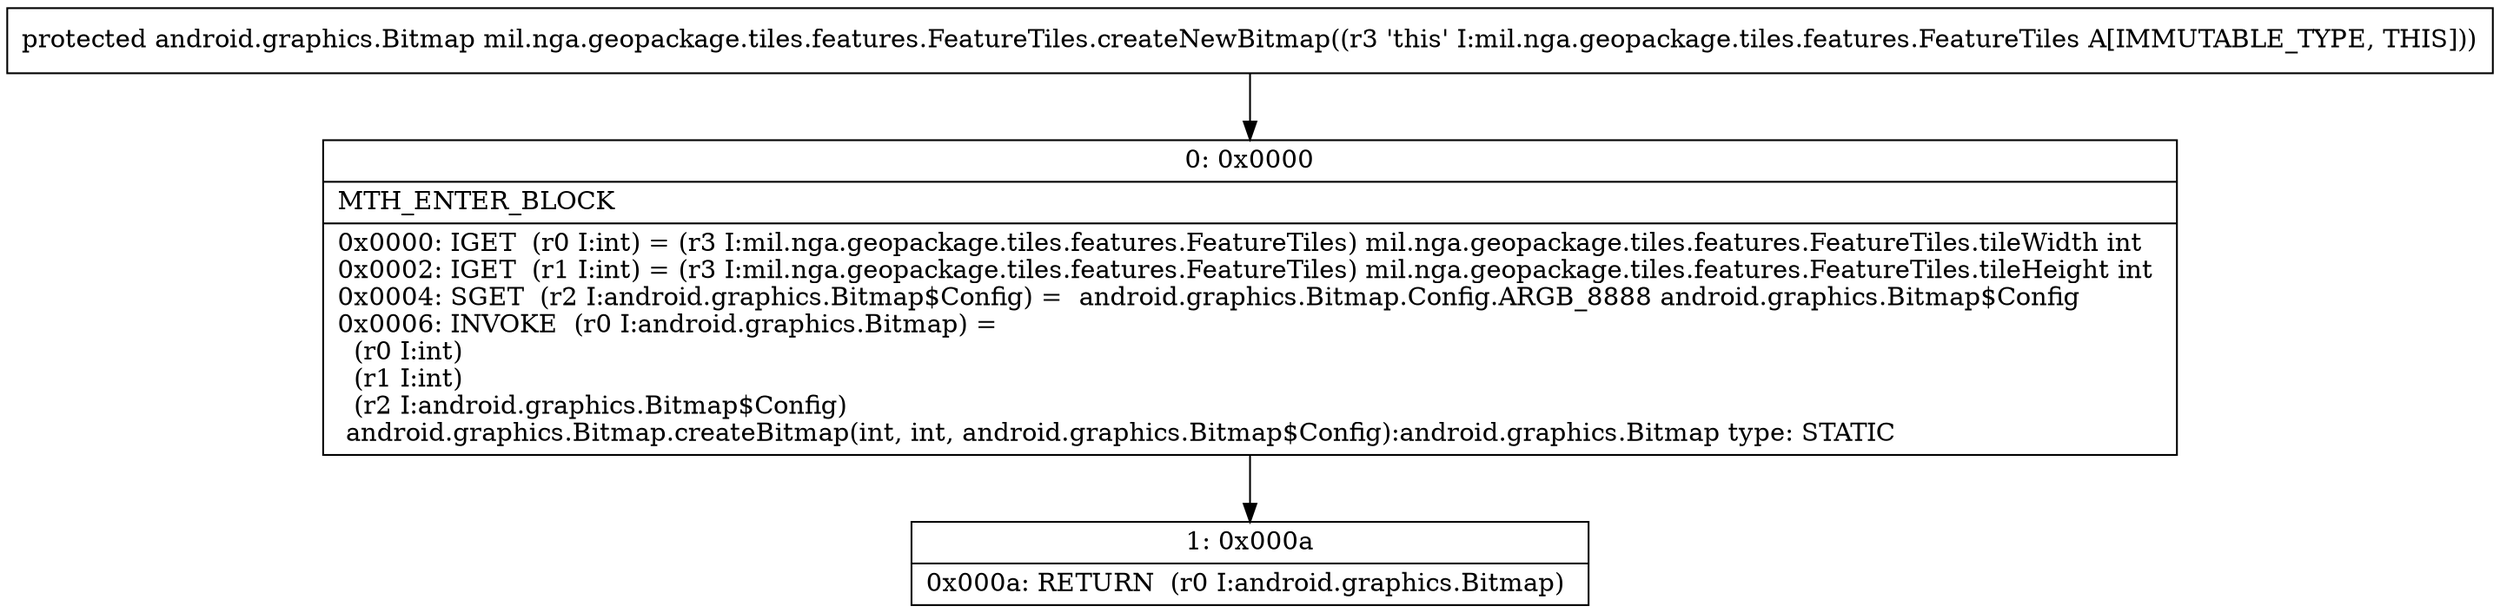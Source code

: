 digraph "CFG formil.nga.geopackage.tiles.features.FeatureTiles.createNewBitmap()Landroid\/graphics\/Bitmap;" {
Node_0 [shape=record,label="{0\:\ 0x0000|MTH_ENTER_BLOCK\l|0x0000: IGET  (r0 I:int) = (r3 I:mil.nga.geopackage.tiles.features.FeatureTiles) mil.nga.geopackage.tiles.features.FeatureTiles.tileWidth int \l0x0002: IGET  (r1 I:int) = (r3 I:mil.nga.geopackage.tiles.features.FeatureTiles) mil.nga.geopackage.tiles.features.FeatureTiles.tileHeight int \l0x0004: SGET  (r2 I:android.graphics.Bitmap$Config) =  android.graphics.Bitmap.Config.ARGB_8888 android.graphics.Bitmap$Config \l0x0006: INVOKE  (r0 I:android.graphics.Bitmap) = \l  (r0 I:int)\l  (r1 I:int)\l  (r2 I:android.graphics.Bitmap$Config)\l android.graphics.Bitmap.createBitmap(int, int, android.graphics.Bitmap$Config):android.graphics.Bitmap type: STATIC \l}"];
Node_1 [shape=record,label="{1\:\ 0x000a|0x000a: RETURN  (r0 I:android.graphics.Bitmap) \l}"];
MethodNode[shape=record,label="{protected android.graphics.Bitmap mil.nga.geopackage.tiles.features.FeatureTiles.createNewBitmap((r3 'this' I:mil.nga.geopackage.tiles.features.FeatureTiles A[IMMUTABLE_TYPE, THIS])) }"];
MethodNode -> Node_0;
Node_0 -> Node_1;
}

